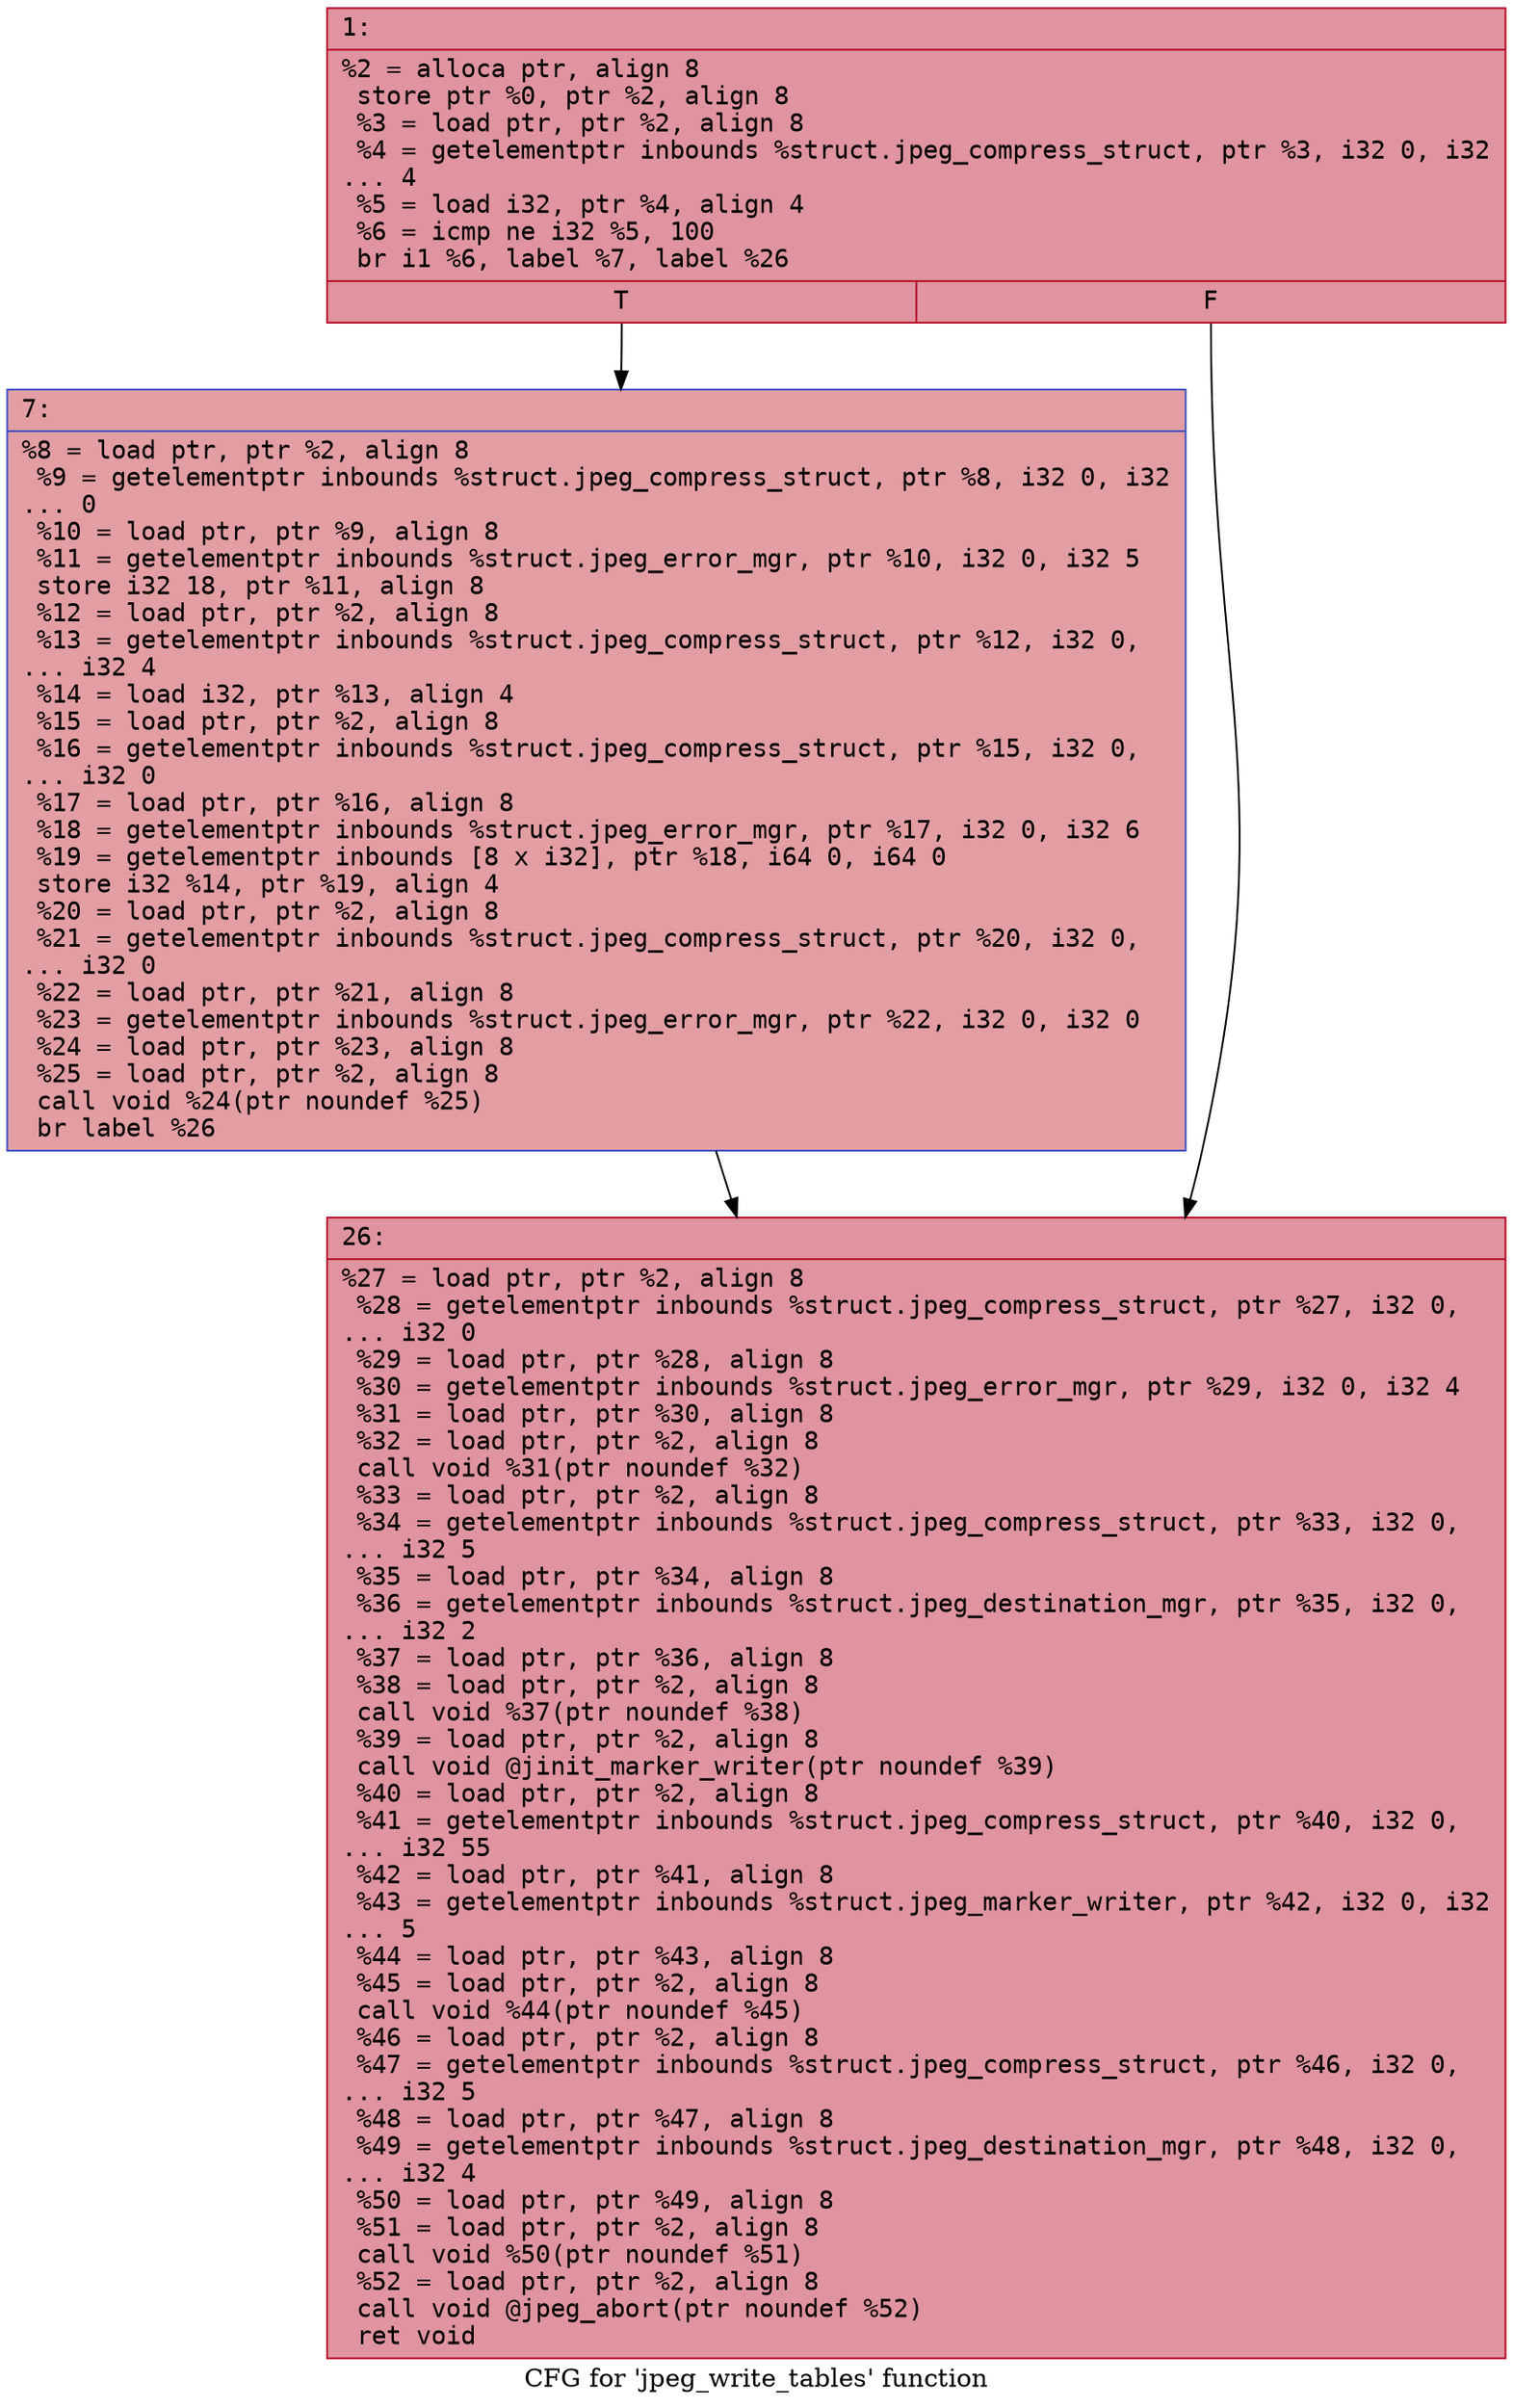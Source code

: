 digraph "CFG for 'jpeg_write_tables' function" {
	label="CFG for 'jpeg_write_tables' function";

	Node0x600001503250 [shape=record,color="#b70d28ff", style=filled, fillcolor="#b70d2870" fontname="Courier",label="{1:\l|  %2 = alloca ptr, align 8\l  store ptr %0, ptr %2, align 8\l  %3 = load ptr, ptr %2, align 8\l  %4 = getelementptr inbounds %struct.jpeg_compress_struct, ptr %3, i32 0, i32\l... 4\l  %5 = load i32, ptr %4, align 4\l  %6 = icmp ne i32 %5, 100\l  br i1 %6, label %7, label %26\l|{<s0>T|<s1>F}}"];
	Node0x600001503250:s0 -> Node0x6000015032a0[tooltip="1 -> 7\nProbability 50.00%" ];
	Node0x600001503250:s1 -> Node0x6000015032f0[tooltip="1 -> 26\nProbability 50.00%" ];
	Node0x6000015032a0 [shape=record,color="#3d50c3ff", style=filled, fillcolor="#be242e70" fontname="Courier",label="{7:\l|  %8 = load ptr, ptr %2, align 8\l  %9 = getelementptr inbounds %struct.jpeg_compress_struct, ptr %8, i32 0, i32\l... 0\l  %10 = load ptr, ptr %9, align 8\l  %11 = getelementptr inbounds %struct.jpeg_error_mgr, ptr %10, i32 0, i32 5\l  store i32 18, ptr %11, align 8\l  %12 = load ptr, ptr %2, align 8\l  %13 = getelementptr inbounds %struct.jpeg_compress_struct, ptr %12, i32 0,\l... i32 4\l  %14 = load i32, ptr %13, align 4\l  %15 = load ptr, ptr %2, align 8\l  %16 = getelementptr inbounds %struct.jpeg_compress_struct, ptr %15, i32 0,\l... i32 0\l  %17 = load ptr, ptr %16, align 8\l  %18 = getelementptr inbounds %struct.jpeg_error_mgr, ptr %17, i32 0, i32 6\l  %19 = getelementptr inbounds [8 x i32], ptr %18, i64 0, i64 0\l  store i32 %14, ptr %19, align 4\l  %20 = load ptr, ptr %2, align 8\l  %21 = getelementptr inbounds %struct.jpeg_compress_struct, ptr %20, i32 0,\l... i32 0\l  %22 = load ptr, ptr %21, align 8\l  %23 = getelementptr inbounds %struct.jpeg_error_mgr, ptr %22, i32 0, i32 0\l  %24 = load ptr, ptr %23, align 8\l  %25 = load ptr, ptr %2, align 8\l  call void %24(ptr noundef %25)\l  br label %26\l}"];
	Node0x6000015032a0 -> Node0x6000015032f0[tooltip="7 -> 26\nProbability 100.00%" ];
	Node0x6000015032f0 [shape=record,color="#b70d28ff", style=filled, fillcolor="#b70d2870" fontname="Courier",label="{26:\l|  %27 = load ptr, ptr %2, align 8\l  %28 = getelementptr inbounds %struct.jpeg_compress_struct, ptr %27, i32 0,\l... i32 0\l  %29 = load ptr, ptr %28, align 8\l  %30 = getelementptr inbounds %struct.jpeg_error_mgr, ptr %29, i32 0, i32 4\l  %31 = load ptr, ptr %30, align 8\l  %32 = load ptr, ptr %2, align 8\l  call void %31(ptr noundef %32)\l  %33 = load ptr, ptr %2, align 8\l  %34 = getelementptr inbounds %struct.jpeg_compress_struct, ptr %33, i32 0,\l... i32 5\l  %35 = load ptr, ptr %34, align 8\l  %36 = getelementptr inbounds %struct.jpeg_destination_mgr, ptr %35, i32 0,\l... i32 2\l  %37 = load ptr, ptr %36, align 8\l  %38 = load ptr, ptr %2, align 8\l  call void %37(ptr noundef %38)\l  %39 = load ptr, ptr %2, align 8\l  call void @jinit_marker_writer(ptr noundef %39)\l  %40 = load ptr, ptr %2, align 8\l  %41 = getelementptr inbounds %struct.jpeg_compress_struct, ptr %40, i32 0,\l... i32 55\l  %42 = load ptr, ptr %41, align 8\l  %43 = getelementptr inbounds %struct.jpeg_marker_writer, ptr %42, i32 0, i32\l... 5\l  %44 = load ptr, ptr %43, align 8\l  %45 = load ptr, ptr %2, align 8\l  call void %44(ptr noundef %45)\l  %46 = load ptr, ptr %2, align 8\l  %47 = getelementptr inbounds %struct.jpeg_compress_struct, ptr %46, i32 0,\l... i32 5\l  %48 = load ptr, ptr %47, align 8\l  %49 = getelementptr inbounds %struct.jpeg_destination_mgr, ptr %48, i32 0,\l... i32 4\l  %50 = load ptr, ptr %49, align 8\l  %51 = load ptr, ptr %2, align 8\l  call void %50(ptr noundef %51)\l  %52 = load ptr, ptr %2, align 8\l  call void @jpeg_abort(ptr noundef %52)\l  ret void\l}"];
}
